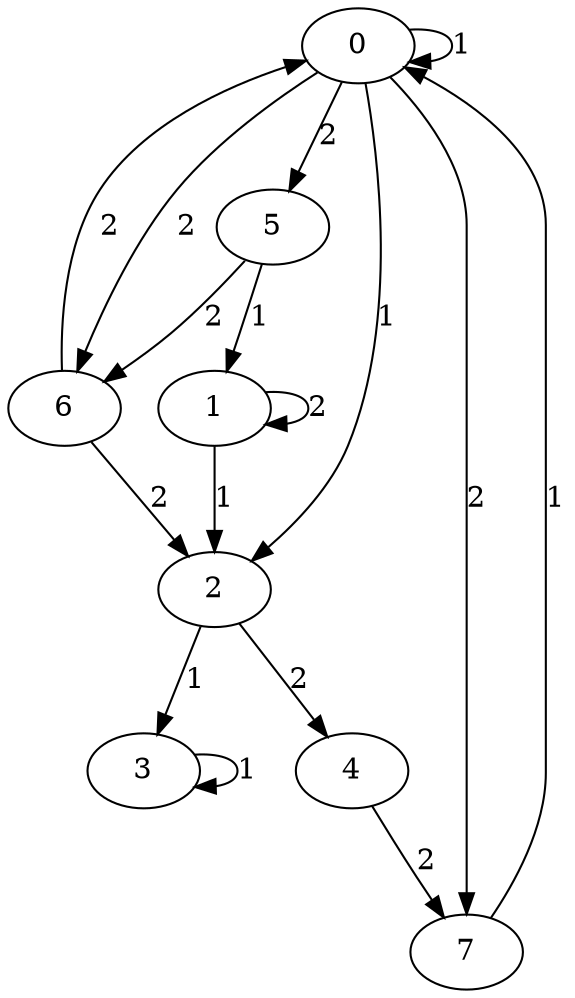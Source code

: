 digraph G {
0;
0 -> 0 [ label="1" ] ;
0 -> 2 [ label="1" ] ;
0 -> 5 [ label="2" ] ;
0 -> 6 [ label="2" ] ;
0 -> 7 [ label="2" ] ;
1;
1 -> 1 [ label="2" ] ;
1 -> 2 [ label="1" ] ;
2;
2 -> 3 [ label="1" ] ;
2 -> 4 [ label="2" ] ;
3;
3 -> 3 [ label="1" ] ;
4;
4 -> 7 [ label="2" ] ;
5;
5 -> 1 [ label="1" ] ;
5 -> 6 [ label="2" ] ;
6;
6 -> 0 [ label="2" ] ;
6 -> 2 [ label="2" ] ;
7;
7 -> 0 [ label="1" ] ;
}